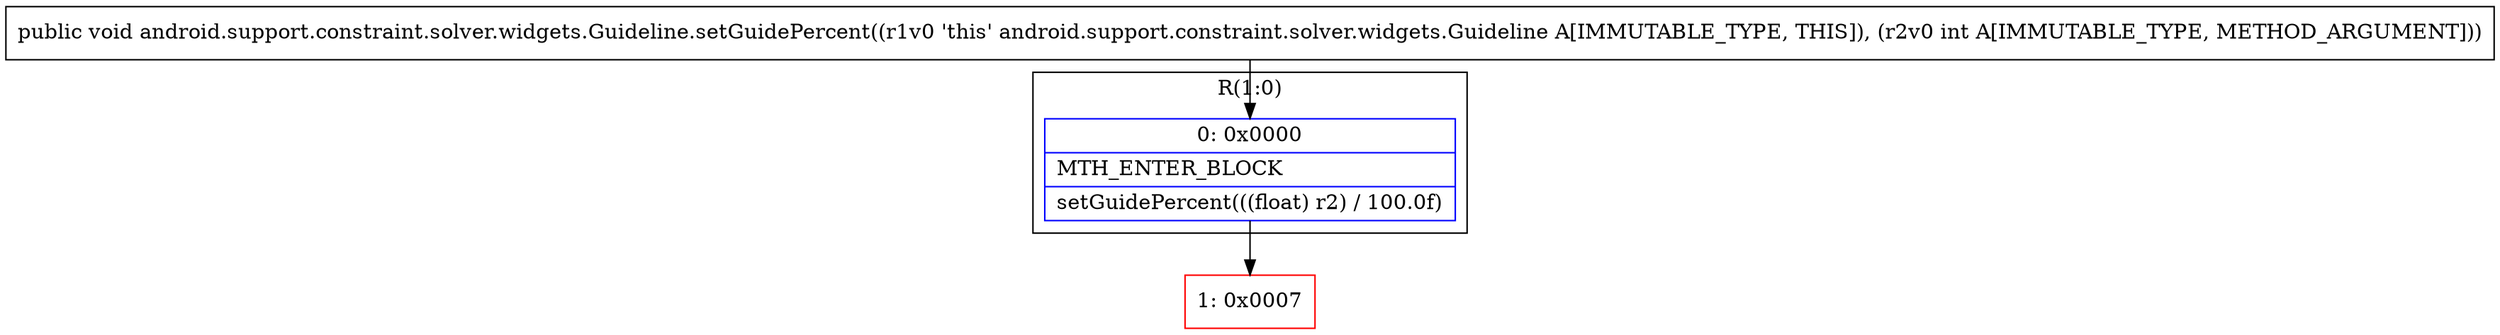 digraph "CFG forandroid.support.constraint.solver.widgets.Guideline.setGuidePercent(I)V" {
subgraph cluster_Region_536201961 {
label = "R(1:0)";
node [shape=record,color=blue];
Node_0 [shape=record,label="{0\:\ 0x0000|MTH_ENTER_BLOCK\l|setGuidePercent(((float) r2) \/ 100.0f)\l}"];
}
Node_1 [shape=record,color=red,label="{1\:\ 0x0007}"];
MethodNode[shape=record,label="{public void android.support.constraint.solver.widgets.Guideline.setGuidePercent((r1v0 'this' android.support.constraint.solver.widgets.Guideline A[IMMUTABLE_TYPE, THIS]), (r2v0 int A[IMMUTABLE_TYPE, METHOD_ARGUMENT])) }"];
MethodNode -> Node_0;
Node_0 -> Node_1;
}


